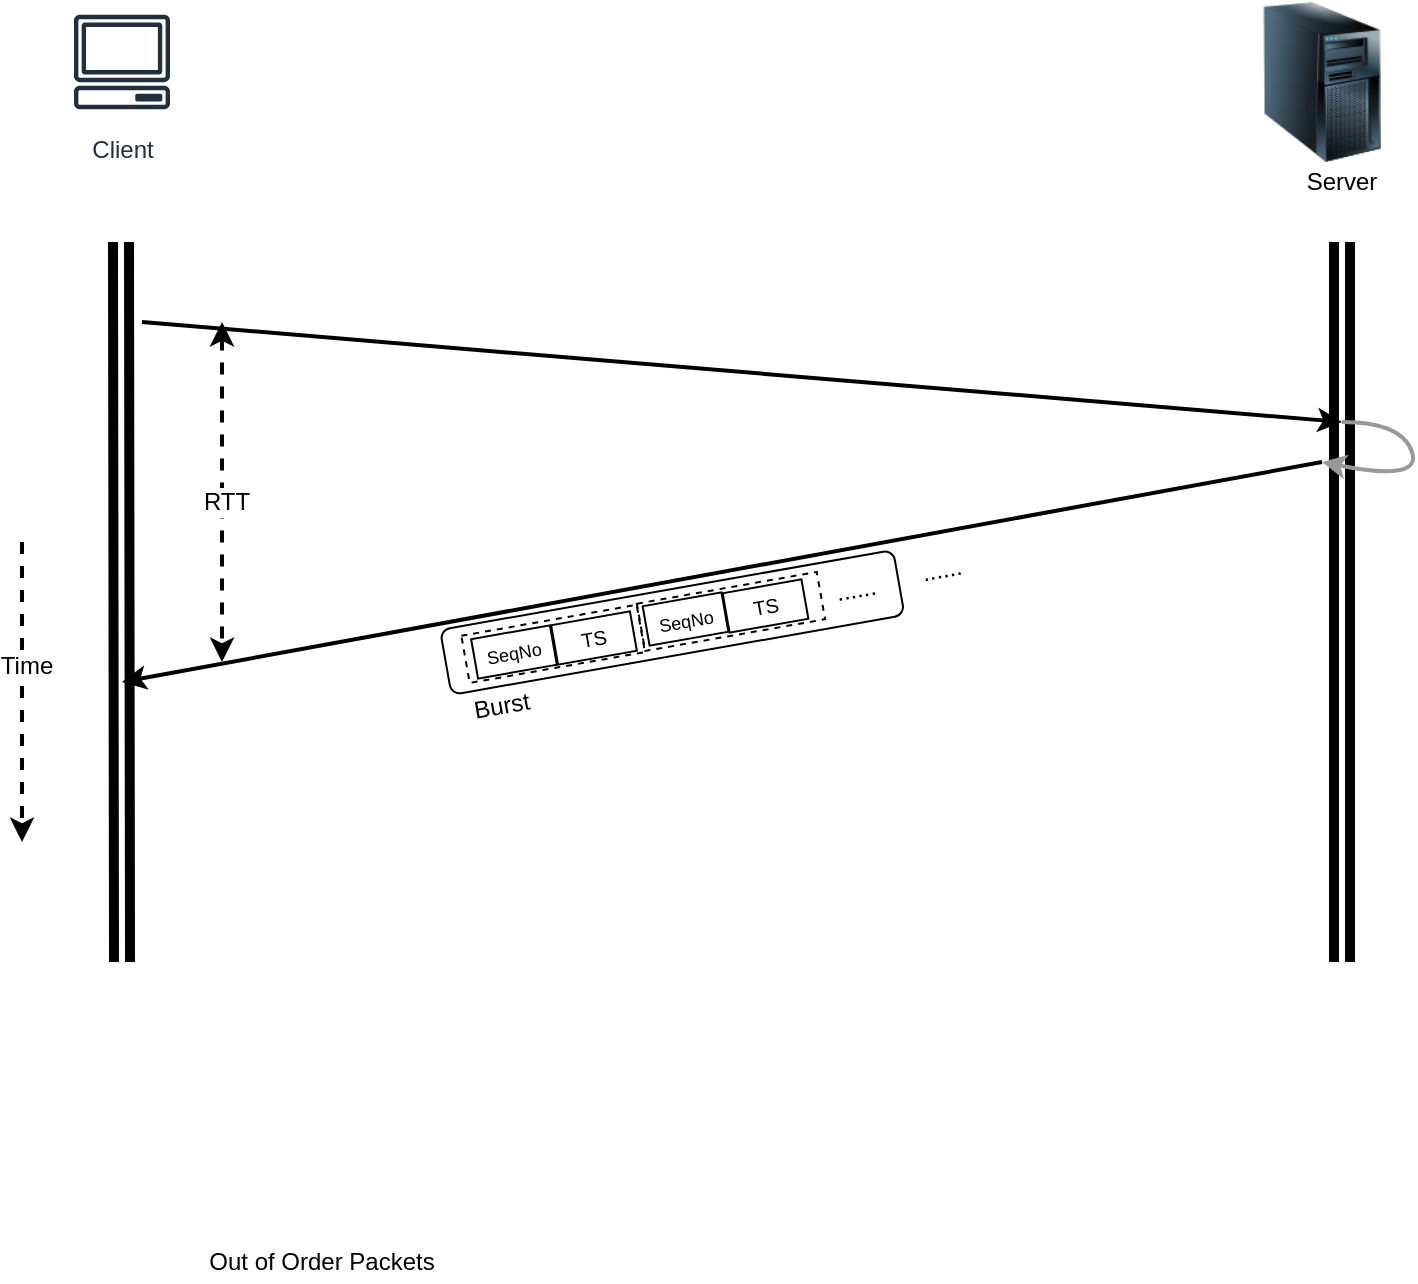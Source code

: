 <mxfile version="12.6.6" type="github">
  <diagram id="kYeky8b0LC1dGFlgTo5r" name="Page-1">
    <mxGraphModel dx="930" dy="2143" grid="1" gridSize="10" guides="1" tooltips="1" connect="1" arrows="1" fold="1" page="1" pageScale="1" pageWidth="850" pageHeight="1100" math="0" shadow="0">
      <root>
        <mxCell id="0"/>
        <mxCell id="1" parent="0"/>
        <mxCell id="nLx0mnERVW1Fyyu8IXdI-85" value="" style="rounded=1;whiteSpace=wrap;html=1;strokeColor=#000000;fillColor=none;rotation=350;" vertex="1" parent="1">
          <mxGeometry x="250.15" y="373.73" width="230" height="33" as="geometry"/>
        </mxCell>
        <mxCell id="nLx0mnERVW1Fyyu8IXdI-2" value="Client" style="outlineConnect=0;fontColor=#232F3E;gradientColor=none;strokeColor=#232F3E;fillColor=#ffffff;dashed=0;verticalLabelPosition=bottom;verticalAlign=top;align=center;html=1;fontSize=12;fontStyle=0;aspect=fixed;shape=mxgraph.aws4.resourceIcon;resIcon=mxgraph.aws4.client;" vertex="1" parent="1">
          <mxGeometry x="60" y="80" width="60" height="60" as="geometry"/>
        </mxCell>
        <mxCell id="nLx0mnERVW1Fyyu8IXdI-3" value="" style="image;html=1;labelBackgroundColor=#ffffff;image=img/lib/clip_art/computers/Server_Tower_128x128.png" vertex="1" parent="1">
          <mxGeometry x="650" y="80" width="80" height="80" as="geometry"/>
        </mxCell>
        <mxCell id="nLx0mnERVW1Fyyu8IXdI-4" value="" style="shape=link;html=1;strokeWidth=5;" edge="1" parent="1">
          <mxGeometry width="50" height="50" relative="1" as="geometry">
            <mxPoint x="90" y="560" as="sourcePoint"/>
            <mxPoint x="89.5" y="200" as="targetPoint"/>
          </mxGeometry>
        </mxCell>
        <mxCell id="nLx0mnERVW1Fyyu8IXdI-5" value="" style="shape=link;html=1;strokeWidth=5;" edge="1" parent="1">
          <mxGeometry width="50" height="50" relative="1" as="geometry">
            <mxPoint x="700" y="560" as="sourcePoint"/>
            <mxPoint x="700" y="200" as="targetPoint"/>
          </mxGeometry>
        </mxCell>
        <mxCell id="nLx0mnERVW1Fyyu8IXdI-6" value="Server" style="text;html=1;strokeColor=none;fillColor=none;align=center;verticalAlign=middle;whiteSpace=wrap;rounded=0;" vertex="1" parent="1">
          <mxGeometry x="680" y="160" width="40" height="20" as="geometry"/>
        </mxCell>
        <mxCell id="nLx0mnERVW1Fyyu8IXdI-7" value="" style="endArrow=classic;html=1;strokeWidth=2;" edge="1" parent="1">
          <mxGeometry width="50" height="50" relative="1" as="geometry">
            <mxPoint x="100" y="240" as="sourcePoint"/>
            <mxPoint x="700" y="290" as="targetPoint"/>
          </mxGeometry>
        </mxCell>
        <mxCell id="nLx0mnERVW1Fyyu8IXdI-8" value="" style="endArrow=classic;dashed=1;html=1;strokeWidth=2;endFill=1;" edge="1" parent="1">
          <mxGeometry width="50" height="50" relative="1" as="geometry">
            <mxPoint x="40" y="350" as="sourcePoint"/>
            <mxPoint x="40" y="500" as="targetPoint"/>
            <Array as="points"/>
          </mxGeometry>
        </mxCell>
        <mxCell id="nLx0mnERVW1Fyyu8IXdI-10" value="Time" style="text;html=1;align=center;verticalAlign=middle;resizable=0;points=[];labelBackgroundColor=#ffffff;" vertex="1" connectable="0" parent="nLx0mnERVW1Fyyu8IXdI-8">
          <mxGeometry x="-0.18" y="2" relative="1" as="geometry">
            <mxPoint as="offset"/>
          </mxGeometry>
        </mxCell>
        <mxCell id="nLx0mnERVW1Fyyu8IXdI-15" value="" style="endArrow=classic;html=1;strokeWidth=2;" edge="1" parent="1">
          <mxGeometry width="50" height="50" relative="1" as="geometry">
            <mxPoint x="690" y="310" as="sourcePoint"/>
            <mxPoint x="90" y="420" as="targetPoint"/>
          </mxGeometry>
        </mxCell>
        <mxCell id="nLx0mnERVW1Fyyu8IXdI-21" value="" style="endArrow=classic;dashed=1;html=1;strokeWidth=2;endFill=1;startArrow=classic;startFill=1;" edge="1" parent="1">
          <mxGeometry width="50" height="50" relative="1" as="geometry">
            <mxPoint x="140" y="240" as="sourcePoint"/>
            <mxPoint x="140" y="410" as="targetPoint"/>
            <Array as="points"/>
          </mxGeometry>
        </mxCell>
        <mxCell id="nLx0mnERVW1Fyyu8IXdI-22" value="RTT" style="text;html=1;align=center;verticalAlign=middle;resizable=0;points=[];labelBackgroundColor=#ffffff;" vertex="1" connectable="0" parent="nLx0mnERVW1Fyyu8IXdI-21">
          <mxGeometry x="-0.18" y="2" relative="1" as="geometry">
            <mxPoint y="20" as="offset"/>
          </mxGeometry>
        </mxCell>
        <mxCell id="nLx0mnERVW1Fyyu8IXdI-23" value="Out of Order Packets" style="text;html=1;strokeColor=none;fillColor=none;align=center;verticalAlign=middle;whiteSpace=wrap;rounded=0;" vertex="1" parent="1">
          <mxGeometry x="120" y="700" width="140" height="20" as="geometry"/>
        </mxCell>
        <mxCell id="nLx0mnERVW1Fyyu8IXdI-77" value="" style="curved=1;endArrow=classic;html=1;strokeWidth=2;strokeColor=#999999;" edge="1" parent="1">
          <mxGeometry width="50" height="50" relative="1" as="geometry">
            <mxPoint x="700" y="290" as="sourcePoint"/>
            <mxPoint x="690" y="310" as="targetPoint"/>
            <Array as="points">
              <mxPoint x="730" y="290"/>
              <mxPoint x="740" y="320"/>
            </Array>
          </mxGeometry>
        </mxCell>
        <mxCell id="nLx0mnERVW1Fyyu8IXdI-78" value="&lt;font style=&quot;font-size: 9px&quot;&gt;SeqNo&lt;/font&gt;" style="rounded=0;whiteSpace=wrap;html=1;strokeColor=#000000;fillColor=none;rotation=350;" vertex="1" parent="1">
          <mxGeometry x="266" y="394.98" width="40" height="20" as="geometry"/>
        </mxCell>
        <mxCell id="nLx0mnERVW1Fyyu8IXdI-79" value="&lt;font size=&quot;1&quot;&gt;TS&lt;/font&gt;" style="rounded=0;whiteSpace=wrap;html=1;strokeColor=#000000;fillColor=none;rotation=350;" vertex="1" parent="1">
          <mxGeometry x="306" y="388" width="40" height="20" as="geometry"/>
        </mxCell>
        <mxCell id="nLx0mnERVW1Fyyu8IXdI-80" value="" style="rounded=0;whiteSpace=wrap;html=1;strokeColor=#000000;fillColor=none;rotation=350;dashed=1;" vertex="1" parent="1">
          <mxGeometry x="261.08" y="388.96" width="89" height="23.98" as="geometry"/>
        </mxCell>
        <mxCell id="nLx0mnERVW1Fyyu8IXdI-81" value="&lt;font style=&quot;font-size: 9px&quot;&gt;SeqNo&lt;/font&gt;" style="rounded=0;whiteSpace=wrap;html=1;strokeColor=#000000;fillColor=none;rotation=350;" vertex="1" parent="1">
          <mxGeometry x="351.76" y="378.5" width="40" height="20" as="geometry"/>
        </mxCell>
        <mxCell id="nLx0mnERVW1Fyyu8IXdI-82" value="&lt;font size=&quot;1&quot;&gt;TS&lt;/font&gt;" style="rounded=0;whiteSpace=wrap;html=1;strokeColor=#000000;fillColor=none;rotation=350;" vertex="1" parent="1">
          <mxGeometry x="391.76" y="372" width="40" height="20" as="geometry"/>
        </mxCell>
        <mxCell id="nLx0mnERVW1Fyyu8IXdI-83" value="" style="rounded=0;whiteSpace=wrap;html=1;strokeColor=#000000;fillColor=none;rotation=350;dashed=1;" vertex="1" parent="1">
          <mxGeometry x="348.82" y="372.75" width="91.33" height="23.98" as="geometry"/>
        </mxCell>
        <mxCell id="nLx0mnERVW1Fyyu8IXdI-86" value="Burst" style="text;html=1;strokeColor=none;fillColor=none;align=center;verticalAlign=middle;whiteSpace=wrap;rounded=0;rotation=350;" vertex="1" parent="1">
          <mxGeometry x="260" y="422" width="40" height="20" as="geometry"/>
        </mxCell>
        <mxCell id="nLx0mnERVW1Fyyu8IXdI-88" value="......" style="text;html=1;strokeColor=none;fillColor=none;align=center;verticalAlign=middle;whiteSpace=wrap;rounded=0;rotation=350;" vertex="1" parent="1">
          <mxGeometry x="436.76" y="363.5" width="40" height="20" as="geometry"/>
        </mxCell>
        <mxCell id="nLx0mnERVW1Fyyu8IXdI-89" value="......" style="text;html=1;strokeColor=none;fillColor=none;align=center;verticalAlign=middle;whiteSpace=wrap;rounded=0;rotation=350;" vertex="1" parent="1">
          <mxGeometry x="480.15" y="353.73" width="40" height="20" as="geometry"/>
        </mxCell>
      </root>
    </mxGraphModel>
  </diagram>
</mxfile>
